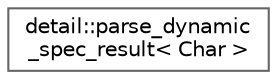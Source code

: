 digraph "类继承关系图"
{
 // LATEX_PDF_SIZE
  bgcolor="transparent";
  edge [fontname=Helvetica,fontsize=10,labelfontname=Helvetica,labelfontsize=10];
  node [fontname=Helvetica,fontsize=10,shape=box,height=0.2,width=0.4];
  rankdir="LR";
  Node0 [id="Node000000",label="detail::parse_dynamic\l_spec_result\< Char \>",height=0.2,width=0.4,color="grey40", fillcolor="white", style="filled",URL="$structdetail_1_1parse__dynamic__spec__result.html",tooltip=" "];
}
